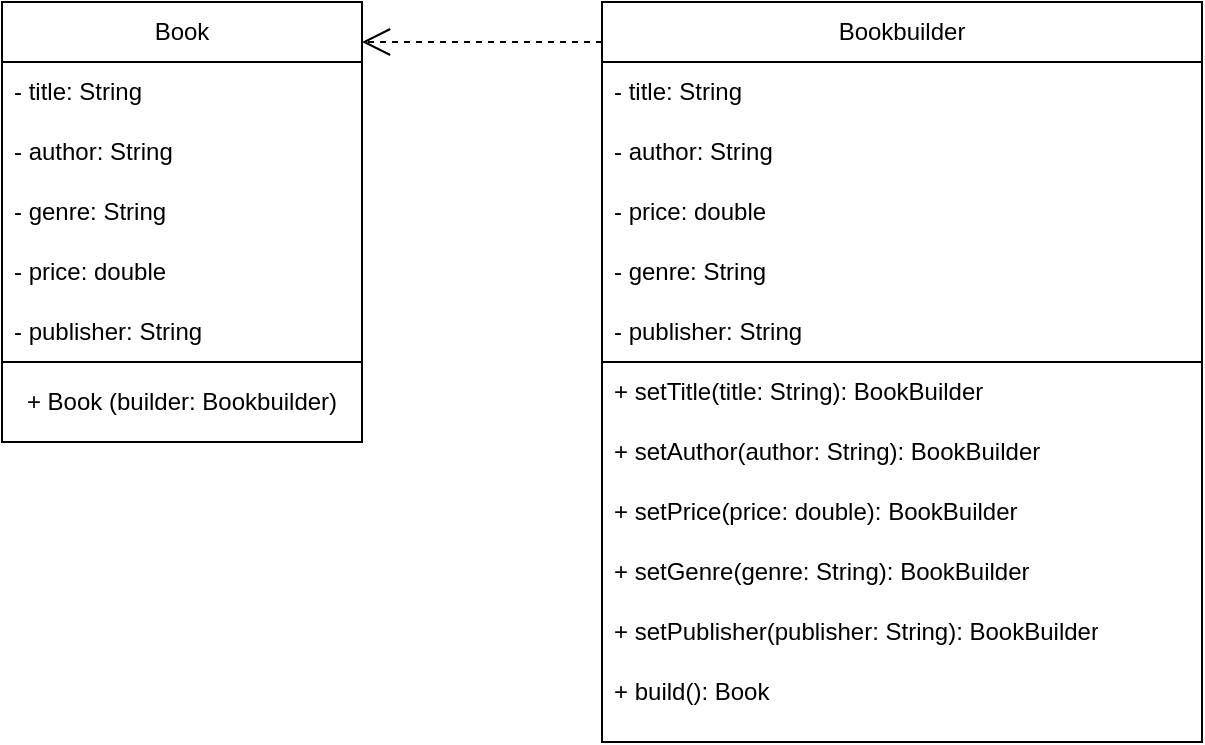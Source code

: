 <mxfile version="24.4.2" type="device">
  <diagram name="Page-1" id="Mdcbz2Axr_KHIi2q59DL">
    <mxGraphModel dx="1034" dy="446" grid="1" gridSize="10" guides="1" tooltips="1" connect="1" arrows="1" fold="1" page="1" pageScale="1" pageWidth="850" pageHeight="1100" math="0" shadow="0">
      <root>
        <mxCell id="0" />
        <mxCell id="1" parent="0" />
        <mxCell id="2VyR1LN081Er-3fbqBRA-10" value="" style="group" vertex="1" connectable="0" parent="1">
          <mxGeometry x="220" y="130" width="180" height="220" as="geometry" />
        </mxCell>
        <mxCell id="2VyR1LN081Er-3fbqBRA-1" value="Book" style="swimlane;fontStyle=0;childLayout=stackLayout;horizontal=1;startSize=30;horizontalStack=0;resizeParent=1;resizeParentMax=0;resizeLast=0;collapsible=1;marginBottom=0;whiteSpace=wrap;html=1;" vertex="1" parent="2VyR1LN081Er-3fbqBRA-10">
          <mxGeometry width="180" height="180" as="geometry">
            <mxRectangle x="350" y="170" width="70" height="30" as="alternateBounds" />
          </mxGeometry>
        </mxCell>
        <mxCell id="2VyR1LN081Er-3fbqBRA-2" value="- title: String" style="text;strokeColor=none;fillColor=none;align=left;verticalAlign=middle;spacingLeft=4;spacingRight=4;overflow=hidden;points=[[0,0.5],[1,0.5]];portConstraint=eastwest;rotatable=0;whiteSpace=wrap;html=1;" vertex="1" parent="2VyR1LN081Er-3fbqBRA-1">
          <mxGeometry y="30" width="180" height="30" as="geometry" />
        </mxCell>
        <mxCell id="2VyR1LN081Er-3fbqBRA-3" value="- author: String" style="text;strokeColor=none;fillColor=none;align=left;verticalAlign=middle;spacingLeft=4;spacingRight=4;overflow=hidden;points=[[0,0.5],[1,0.5]];portConstraint=eastwest;rotatable=0;whiteSpace=wrap;html=1;" vertex="1" parent="2VyR1LN081Er-3fbqBRA-1">
          <mxGeometry y="60" width="180" height="30" as="geometry" />
        </mxCell>
        <mxCell id="2VyR1LN081Er-3fbqBRA-5" value="- genre: String" style="text;strokeColor=none;fillColor=none;align=left;verticalAlign=middle;spacingLeft=4;spacingRight=4;overflow=hidden;points=[[0,0.5],[1,0.5]];portConstraint=eastwest;rotatable=0;whiteSpace=wrap;html=1;" vertex="1" parent="2VyR1LN081Er-3fbqBRA-1">
          <mxGeometry y="90" width="180" height="30" as="geometry" />
        </mxCell>
        <mxCell id="2VyR1LN081Er-3fbqBRA-6" value="- price: double" style="text;strokeColor=none;fillColor=none;align=left;verticalAlign=middle;spacingLeft=4;spacingRight=4;overflow=hidden;points=[[0,0.5],[1,0.5]];portConstraint=eastwest;rotatable=0;whiteSpace=wrap;html=1;" vertex="1" parent="2VyR1LN081Er-3fbqBRA-1">
          <mxGeometry y="120" width="180" height="30" as="geometry" />
        </mxCell>
        <mxCell id="2VyR1LN081Er-3fbqBRA-4" value="- publisher: String" style="text;strokeColor=none;fillColor=none;align=left;verticalAlign=middle;spacingLeft=4;spacingRight=4;overflow=hidden;points=[[0,0.5],[1,0.5]];portConstraint=eastwest;rotatable=0;whiteSpace=wrap;html=1;" vertex="1" parent="2VyR1LN081Er-3fbqBRA-1">
          <mxGeometry y="150" width="180" height="30" as="geometry" />
        </mxCell>
        <mxCell id="2VyR1LN081Er-3fbqBRA-8" value="" style="swimlane;startSize=0;" vertex="1" parent="2VyR1LN081Er-3fbqBRA-10">
          <mxGeometry y="180" width="180" height="40" as="geometry" />
        </mxCell>
        <mxCell id="2VyR1LN081Er-3fbqBRA-9" value="+ Book (builder: Bookbuilder)" style="text;html=1;align=center;verticalAlign=middle;whiteSpace=wrap;rounded=0;" vertex="1" parent="2VyR1LN081Er-3fbqBRA-8">
          <mxGeometry y="5" width="180" height="30" as="geometry" />
        </mxCell>
        <mxCell id="2VyR1LN081Er-3fbqBRA-11" value="Bookbuilder" style="swimlane;fontStyle=0;childLayout=stackLayout;horizontal=1;startSize=30;horizontalStack=0;resizeParent=1;resizeParentMax=0;resizeLast=0;collapsible=1;marginBottom=0;whiteSpace=wrap;html=1;" vertex="1" parent="1">
          <mxGeometry x="520" y="130" width="300" height="370" as="geometry" />
        </mxCell>
        <mxCell id="2VyR1LN081Er-3fbqBRA-12" value="- title: String" style="text;strokeColor=none;fillColor=none;align=left;verticalAlign=middle;spacingLeft=4;spacingRight=4;overflow=hidden;points=[[0,0.5],[1,0.5]];portConstraint=eastwest;rotatable=0;whiteSpace=wrap;html=1;" vertex="1" parent="2VyR1LN081Er-3fbqBRA-11">
          <mxGeometry y="30" width="300" height="30" as="geometry" />
        </mxCell>
        <mxCell id="2VyR1LN081Er-3fbqBRA-13" value="- author: String" style="text;strokeColor=none;fillColor=none;align=left;verticalAlign=middle;spacingLeft=4;spacingRight=4;overflow=hidden;points=[[0,0.5],[1,0.5]];portConstraint=eastwest;rotatable=0;whiteSpace=wrap;html=1;" vertex="1" parent="2VyR1LN081Er-3fbqBRA-11">
          <mxGeometry y="60" width="300" height="30" as="geometry" />
        </mxCell>
        <mxCell id="2VyR1LN081Er-3fbqBRA-14" value="- price: double" style="text;strokeColor=none;fillColor=none;align=left;verticalAlign=middle;spacingLeft=4;spacingRight=4;overflow=hidden;points=[[0,0.5],[1,0.5]];portConstraint=eastwest;rotatable=0;whiteSpace=wrap;html=1;" vertex="1" parent="2VyR1LN081Er-3fbqBRA-11">
          <mxGeometry y="90" width="300" height="30" as="geometry" />
        </mxCell>
        <mxCell id="2VyR1LN081Er-3fbqBRA-15" value="- genre: String" style="text;strokeColor=none;fillColor=none;align=left;verticalAlign=middle;spacingLeft=4;spacingRight=4;overflow=hidden;points=[[0,0.5],[1,0.5]];portConstraint=eastwest;rotatable=0;whiteSpace=wrap;html=1;" vertex="1" parent="2VyR1LN081Er-3fbqBRA-11">
          <mxGeometry y="120" width="300" height="30" as="geometry" />
        </mxCell>
        <mxCell id="2VyR1LN081Er-3fbqBRA-16" value="- publisher: String" style="text;strokeColor=none;fillColor=none;align=left;verticalAlign=middle;spacingLeft=4;spacingRight=4;overflow=hidden;points=[[0,0.5],[1,0.5]];portConstraint=eastwest;rotatable=0;whiteSpace=wrap;html=1;" vertex="1" parent="2VyR1LN081Er-3fbqBRA-11">
          <mxGeometry y="150" width="300" height="30" as="geometry" />
        </mxCell>
        <mxCell id="2VyR1LN081Er-3fbqBRA-17" value="" style="swimlane;startSize=0;" vertex="1" parent="2VyR1LN081Er-3fbqBRA-11">
          <mxGeometry y="180" width="300" height="190" as="geometry" />
        </mxCell>
        <mxCell id="2VyR1LN081Er-3fbqBRA-18" value="+ setTitle(title: String): BookBuilder" style="text;strokeColor=none;fillColor=none;align=left;verticalAlign=middle;spacingLeft=4;spacingRight=4;overflow=hidden;points=[[0,0.5],[1,0.5]];portConstraint=eastwest;rotatable=0;whiteSpace=wrap;html=1;" vertex="1" parent="2VyR1LN081Er-3fbqBRA-17">
          <mxGeometry width="240" height="30" as="geometry" />
        </mxCell>
        <mxCell id="2VyR1LN081Er-3fbqBRA-19" value="+ setAuthor(author: String): BookBuilder" style="text;strokeColor=none;fillColor=none;align=left;verticalAlign=middle;spacingLeft=4;spacingRight=4;overflow=hidden;points=[[0,0.5],[1,0.5]];portConstraint=eastwest;rotatable=0;whiteSpace=wrap;html=1;" vertex="1" parent="2VyR1LN081Er-3fbqBRA-17">
          <mxGeometry y="30" width="240" height="30" as="geometry" />
        </mxCell>
        <mxCell id="2VyR1LN081Er-3fbqBRA-20" value="+ setPrice(price: double): BookBuilder" style="text;strokeColor=none;fillColor=none;align=left;verticalAlign=middle;spacingLeft=4;spacingRight=4;overflow=hidden;points=[[0,0.5],[1,0.5]];portConstraint=eastwest;rotatable=0;whiteSpace=wrap;html=1;" vertex="1" parent="2VyR1LN081Er-3fbqBRA-17">
          <mxGeometry y="60" width="240" height="30" as="geometry" />
        </mxCell>
        <mxCell id="2VyR1LN081Er-3fbqBRA-21" value="+ setGenre(genre: String): BookBuilder" style="text;strokeColor=none;fillColor=none;align=left;verticalAlign=middle;spacingLeft=4;spacingRight=4;overflow=hidden;points=[[0,0.5],[1,0.5]];portConstraint=eastwest;rotatable=0;whiteSpace=wrap;html=1;" vertex="1" parent="2VyR1LN081Er-3fbqBRA-17">
          <mxGeometry y="90" width="240" height="30" as="geometry" />
        </mxCell>
        <mxCell id="2VyR1LN081Er-3fbqBRA-22" value="+ setPublisher(publisher: String): BookBuilder" style="text;strokeColor=none;fillColor=none;align=left;verticalAlign=middle;spacingLeft=4;spacingRight=4;overflow=hidden;points=[[0,0.5],[1,0.5]];portConstraint=eastwest;rotatable=0;whiteSpace=wrap;html=1;" vertex="1" parent="2VyR1LN081Er-3fbqBRA-17">
          <mxGeometry y="120" width="300" height="30" as="geometry" />
        </mxCell>
        <mxCell id="2VyR1LN081Er-3fbqBRA-23" value="+ build(): Book" style="text;strokeColor=none;fillColor=none;align=left;verticalAlign=middle;spacingLeft=4;spacingRight=4;overflow=hidden;points=[[0,0.5],[1,0.5]];portConstraint=eastwest;rotatable=0;whiteSpace=wrap;html=1;" vertex="1" parent="2VyR1LN081Er-3fbqBRA-17">
          <mxGeometry y="150" width="300" height="30" as="geometry" />
        </mxCell>
        <mxCell id="2VyR1LN081Er-3fbqBRA-24" value="" style="endArrow=open;endSize=12;dashed=1;html=1;rounded=0;" edge="1" parent="1">
          <mxGeometry width="160" relative="1" as="geometry">
            <mxPoint x="520" y="150" as="sourcePoint" />
            <mxPoint x="400" y="150" as="targetPoint" />
          </mxGeometry>
        </mxCell>
      </root>
    </mxGraphModel>
  </diagram>
</mxfile>
